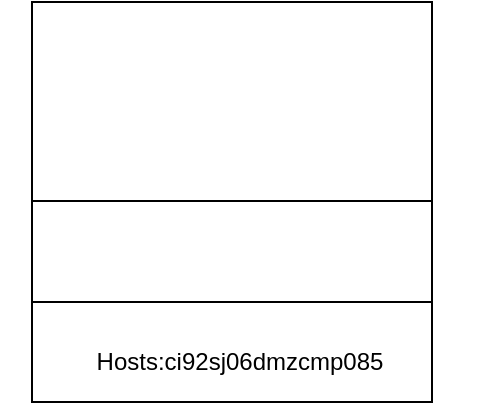 <mxfile version="20.7.4" type="github">
  <diagram id="JQS98adouD-arWHO0Do0" name="第 1 页">
    <mxGraphModel dx="1188" dy="634" grid="1" gridSize="10" guides="1" tooltips="1" connect="1" arrows="1" fold="1" page="1" pageScale="1" pageWidth="827" pageHeight="1169" math="0" shadow="0">
      <root>
        <mxCell id="0" />
        <mxCell id="1" parent="0" />
        <mxCell id="q0y5MMTS7PHUt22KBqKI-1" value="" style="whiteSpace=wrap;html=1;aspect=fixed;" vertex="1" parent="1">
          <mxGeometry x="190" y="100" width="200" height="200" as="geometry" />
        </mxCell>
        <mxCell id="q0y5MMTS7PHUt22KBqKI-2" value="" style="endArrow=none;html=1;rounded=0;exitX=0;exitY=0.75;exitDx=0;exitDy=0;entryX=1;entryY=0.75;entryDx=0;entryDy=0;" edge="1" parent="1" source="q0y5MMTS7PHUt22KBqKI-1" target="q0y5MMTS7PHUt22KBqKI-1">
          <mxGeometry width="50" height="50" relative="1" as="geometry">
            <mxPoint x="390" y="350" as="sourcePoint" />
            <mxPoint x="440" y="300" as="targetPoint" />
          </mxGeometry>
        </mxCell>
        <mxCell id="q0y5MMTS7PHUt22KBqKI-3" value="" style="endArrow=none;html=1;rounded=0;exitX=0;exitY=0.75;exitDx=0;exitDy=0;entryX=1;entryY=0.75;entryDx=0;entryDy=0;" edge="1" parent="1">
          <mxGeometry width="50" height="50" relative="1" as="geometry">
            <mxPoint x="190" y="199.5" as="sourcePoint" />
            <mxPoint x="390" y="199.5" as="targetPoint" />
          </mxGeometry>
        </mxCell>
        <mxCell id="q0y5MMTS7PHUt22KBqKI-4" value="Hosts:ci92sj06dmzcmp085" style="text;html=1;strokeColor=none;fillColor=none;align=center;verticalAlign=middle;whiteSpace=wrap;rounded=0;" vertex="1" parent="1">
          <mxGeometry x="174" y="270" width="240" height="20" as="geometry" />
        </mxCell>
      </root>
    </mxGraphModel>
  </diagram>
</mxfile>
